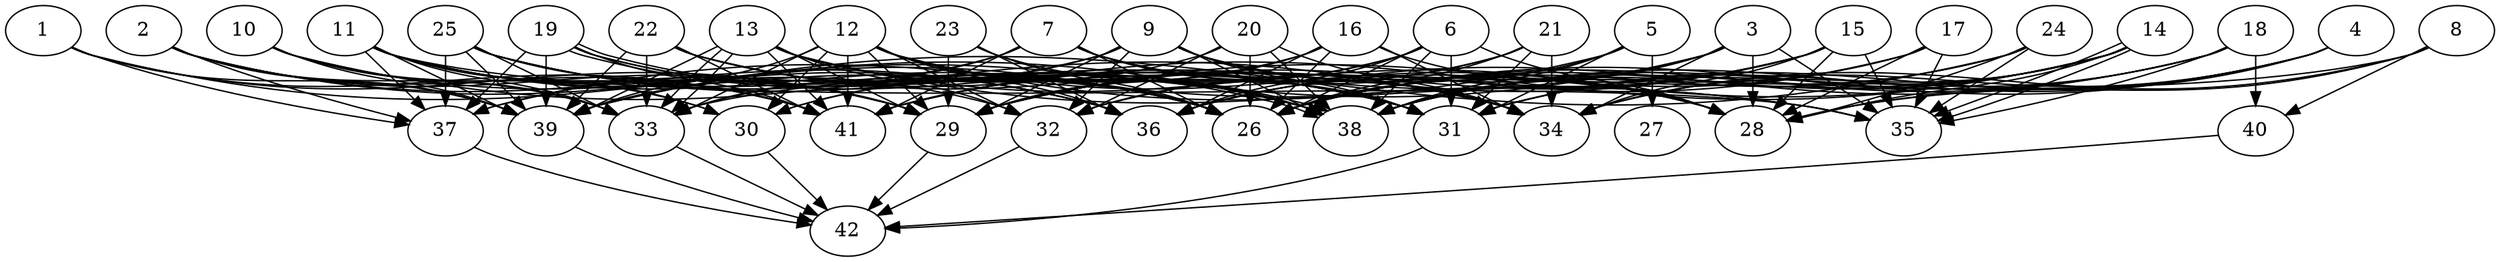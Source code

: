 // DAG (tier=3-complex, mode=data, n=42, ccr=0.513, fat=0.850, density=0.736, regular=0.246, jump=0.248, mindata=4194304, maxdata=33554432)
// DAG automatically generated by daggen at Sun Aug 24 16:33:35 2025
// /home/ermia/Project/Environments/daggen/bin/daggen --dot --ccr 0.513 --fat 0.850 --regular 0.246 --density 0.736 --jump 0.248 --mindata 4194304 --maxdata 33554432 -n 42 
digraph G {
  1 [size="11258383513599946752", alpha="0.05", expect_size="5629191756799973376"]
  1 -> 29 [size ="3737170573524992"]
  1 -> 37 [size ="3737170573524992"]
  1 -> 38 [size ="3737170573524992"]
  1 -> 39 [size ="3737170573524992"]
  1 -> 41 [size ="3737170573524992"]
  2 [size="148315203139720832", alpha="0.20", expect_size="74157601569860416"]
  2 -> 26 [size ="2657547932663808"]
  2 -> 29 [size ="2657547932663808"]
  2 -> 33 [size ="2657547932663808"]
  2 -> 36 [size ="2657547932663808"]
  2 -> 37 [size ="2657547932663808"]
  2 -> 39 [size ="2657547932663808"]
  2 -> 41 [size ="2657547932663808"]
  3 [size="24077300287361622016", alpha="0.20", expect_size="12038650143680811008"]
  3 -> 28 [size ="8394032820518912"]
  3 -> 34 [size ="8394032820518912"]
  3 -> 35 [size ="8394032820518912"]
  3 -> 36 [size ="8394032820518912"]
  3 -> 38 [size ="8394032820518912"]
  3 -> 39 [size ="8394032820518912"]
  3 -> 41 [size ="8394032820518912"]
  4 [size="936345439790678912", alpha="0.19", expect_size="468172719895339456"]
  4 -> 26 [size ="330938647052288"]
  4 -> 28 [size ="330938647052288"]
  4 -> 31 [size ="330938647052288"]
  4 -> 34 [size ="330938647052288"]
  4 -> 38 [size ="330938647052288"]
  5 [size="108565640673249376", alpha="0.02", expect_size="54282820336624688"]
  5 -> 26 [size ="3122406403080192"]
  5 -> 27 [size ="3122406403080192"]
  5 -> 31 [size ="3122406403080192"]
  5 -> 37 [size ="3122406403080192"]
  5 -> 38 [size ="3122406403080192"]
  6 [size="13300786431797208547328", alpha="0.12", expect_size="6650393215898604273664"]
  6 -> 26 [size ="4490984268234752"]
  6 -> 28 [size ="4490984268234752"]
  6 -> 29 [size ="4490984268234752"]
  6 -> 31 [size ="4490984268234752"]
  6 -> 36 [size ="4490984268234752"]
  6 -> 38 [size ="4490984268234752"]
  6 -> 41 [size ="4490984268234752"]
  7 [size="16090643259149940736", alpha="0.17", expect_size="8045321629574970368"]
  7 -> 26 [size ="7809644261015552"]
  7 -> 28 [size ="7809644261015552"]
  7 -> 31 [size ="7809644261015552"]
  7 -> 33 [size ="7809644261015552"]
  7 -> 34 [size ="7809644261015552"]
  7 -> 39 [size ="7809644261015552"]
  7 -> 41 [size ="7809644261015552"]
  8 [size="844590365175850205184", alpha="0.15", expect_size="422295182587925102592"]
  8 -> 28 [size ="714804704575488"]
  8 -> 33 [size ="714804704575488"]
  8 -> 34 [size ="714804704575488"]
  8 -> 40 [size ="714804704575488"]
  9 [size="87035530178398336", alpha="0.07", expect_size="43517765089199168"]
  9 -> 28 [size ="7199078429491200"]
  9 -> 29 [size ="7199078429491200"]
  9 -> 31 [size ="7199078429491200"]
  9 -> 32 [size ="7199078429491200"]
  9 -> 33 [size ="7199078429491200"]
  9 -> 34 [size ="7199078429491200"]
  9 -> 37 [size ="7199078429491200"]
  9 -> 38 [size ="7199078429491200"]
  10 [size="19901675578965708800", alpha="0.18", expect_size="9950837789482854400"]
  10 -> 30 [size ="7889705806856192"]
  10 -> 33 [size ="7889705806856192"]
  10 -> 34 [size ="7889705806856192"]
  10 -> 36 [size ="7889705806856192"]
  10 -> 39 [size ="7889705806856192"]
  11 [size="6889939861126594560", alpha="0.14", expect_size="3444969930563297280"]
  11 -> 26 [size ="4281911677550592"]
  11 -> 29 [size ="4281911677550592"]
  11 -> 30 [size ="4281911677550592"]
  11 -> 32 [size ="4281911677550592"]
  11 -> 33 [size ="4281911677550592"]
  11 -> 35 [size ="4281911677550592"]
  11 -> 36 [size ="4281911677550592"]
  11 -> 37 [size ="4281911677550592"]
  11 -> 39 [size ="4281911677550592"]
  11 -> 41 [size ="4281911677550592"]
  12 [size="4476852780140593152000", alpha="0.19", expect_size="2238426390070296576000"]
  12 -> 26 [size ="2173060723507200"]
  12 -> 28 [size ="2173060723507200"]
  12 -> 29 [size ="2173060723507200"]
  12 -> 30 [size ="2173060723507200"]
  12 -> 32 [size ="2173060723507200"]
  12 -> 33 [size ="2173060723507200"]
  12 -> 35 [size ="2173060723507200"]
  12 -> 36 [size ="2173060723507200"]
  12 -> 38 [size ="2173060723507200"]
  12 -> 39 [size ="2173060723507200"]
  12 -> 41 [size ="2173060723507200"]
  13 [size="10606326084746299392", alpha="0.07", expect_size="5303163042373149696"]
  13 -> 26 [size ="4818961896046592"]
  13 -> 28 [size ="4818961896046592"]
  13 -> 29 [size ="4818961896046592"]
  13 -> 32 [size ="4818961896046592"]
  13 -> 33 [size ="4818961896046592"]
  13 -> 33 [size ="4818961896046592"]
  13 -> 35 [size ="4818961896046592"]
  13 -> 38 [size ="4818961896046592"]
  13 -> 39 [size ="4818961896046592"]
  13 -> 41 [size ="4818961896046592"]
  14 [size="25502737978225590272000", alpha="0.16", expect_size="12751368989112795136000"]
  14 -> 26 [size ="6931297284915200"]
  14 -> 28 [size ="6931297284915200"]
  14 -> 29 [size ="6931297284915200"]
  14 -> 31 [size ="6931297284915200"]
  14 -> 34 [size ="6931297284915200"]
  14 -> 35 [size ="6931297284915200"]
  14 -> 35 [size ="6931297284915200"]
  14 -> 38 [size ="6931297284915200"]
  14 -> 41 [size ="6931297284915200"]
  15 [size="7821630324630093824000", alpha="0.14", expect_size="3910815162315046912000"]
  15 -> 26 [size ="3152256224460800"]
  15 -> 28 [size ="3152256224460800"]
  15 -> 29 [size ="3152256224460800"]
  15 -> 32 [size ="3152256224460800"]
  15 -> 34 [size ="3152256224460800"]
  15 -> 35 [size ="3152256224460800"]
  15 -> 41 [size ="3152256224460800"]
  16 [size="103614922549772192", alpha="0.07", expect_size="51807461274886096"]
  16 -> 26 [size ="2566076026060800"]
  16 -> 28 [size ="2566076026060800"]
  16 -> 29 [size ="2566076026060800"]
  16 -> 30 [size ="2566076026060800"]
  16 -> 34 [size ="2566076026060800"]
  16 -> 36 [size ="2566076026060800"]
  17 [size="7992387243006729216", alpha="0.12", expect_size="3996193621503364608"]
  17 -> 28 [size ="4348119940595712"]
  17 -> 29 [size ="4348119940595712"]
  17 -> 35 [size ="4348119940595712"]
  17 -> 36 [size ="4348119940595712"]
  17 -> 38 [size ="4348119940595712"]
  18 [size="630610873822443776", alpha="0.19", expect_size="315305436911221888"]
  18 -> 26 [size ="1287129296535552"]
  18 -> 31 [size ="1287129296535552"]
  18 -> 35 [size ="1287129296535552"]
  18 -> 36 [size ="1287129296535552"]
  18 -> 38 [size ="1287129296535552"]
  18 -> 40 [size ="1287129296535552"]
  19 [size="73219877408128912", alpha="0.18", expect_size="36609938704064456"]
  19 -> 26 [size ="2735149670203392"]
  19 -> 31 [size ="2735149670203392"]
  19 -> 37 [size ="2735149670203392"]
  19 -> 38 [size ="2735149670203392"]
  19 -> 38 [size ="2735149670203392"]
  19 -> 39 [size ="2735149670203392"]
  19 -> 41 [size ="2735149670203392"]
  20 [size="87237215803821024", alpha="0.05", expect_size="43618607901910512"]
  20 -> 26 [size ="3312630965993472"]
  20 -> 30 [size ="3312630965993472"]
  20 -> 32 [size ="3312630965993472"]
  20 -> 34 [size ="3312630965993472"]
  20 -> 38 [size ="3312630965993472"]
  21 [size="36314463211828287635456", alpha="0.17", expect_size="18157231605914143817728"]
  21 -> 26 [size ="8772897858387968"]
  21 -> 29 [size ="8772897858387968"]
  21 -> 31 [size ="8772897858387968"]
  21 -> 32 [size ="8772897858387968"]
  21 -> 34 [size ="8772897858387968"]
  22 [size="250880610270111968", alpha="0.07", expect_size="125440305135055984"]
  22 -> 26 [size ="6452305511579648"]
  22 -> 31 [size ="6452305511579648"]
  22 -> 33 [size ="6452305511579648"]
  22 -> 34 [size ="6452305511579648"]
  22 -> 39 [size ="6452305511579648"]
  22 -> 41 [size ="6452305511579648"]
  23 [size="366245333357058588672", alpha="0.11", expect_size="183122666678529294336"]
  23 -> 26 [size ="409516483018752"]
  23 -> 29 [size ="409516483018752"]
  23 -> 36 [size ="409516483018752"]
  23 -> 38 [size ="409516483018752"]
  24 [size="253699916283297600", alpha="0.10", expect_size="126849958141648800"]
  24 -> 26 [size ="6492850044796928"]
  24 -> 28 [size ="6492850044796928"]
  24 -> 35 [size ="6492850044796928"]
  24 -> 38 [size ="6492850044796928"]
  24 -> 39 [size ="6492850044796928"]
  25 [size="14913086350561792", alpha="0.07", expect_size="7456543175280896"]
  25 -> 26 [size ="350503691091968"]
  25 -> 29 [size ="350503691091968"]
  25 -> 31 [size ="350503691091968"]
  25 -> 33 [size ="350503691091968"]
  25 -> 37 [size ="350503691091968"]
  25 -> 38 [size ="350503691091968"]
  25 -> 39 [size ="350503691091968"]
  26 [size="8093275395006195712", alpha="0.03", expect_size="4046637697503097856"]
  27 [size="426544748443962688", alpha="0.08", expect_size="213272374221981344"]
  28 [size="75606536675293872", alpha="0.05", expect_size="37803268337646936"]
  29 [size="6588357601952915456", alpha="0.12", expect_size="3294178800976457728"]
  29 -> 42 [size ="6041231339552768"]
  30 [size="306436381318616640", alpha="0.18", expect_size="153218190659308320"]
  30 -> 42 [size ="6164770243739648"]
  31 [size="4695987784675063808", alpha="0.16", expect_size="2347993892337531904"]
  31 -> 42 [size ="8913983197151232"]
  32 [size="112671796034778416", alpha="0.14", expect_size="56335898017389208"]
  32 -> 42 [size ="3807614546739200"]
  33 [size="4077163066971180", alpha="0.13", expect_size="2038581533485590"]
  33 -> 42 [size ="145658858176512"]
  34 [size="26994816331768922112000", alpha="0.15", expect_size="13497408165884461056000"]
  35 [size="3977536747912050176", alpha="0.12", expect_size="1988768373956025088"]
  36 [size="14746420004846923776", alpha="0.11", expect_size="7373210002423461888"]
  37 [size="167951014326674915328", alpha="0.17", expect_size="83975507163337457664"]
  37 -> 42 [size ="243525853642752"]
  38 [size="4472819662518639104", alpha="0.15", expect_size="2236409831259319552"]
  39 [size="759937083377392000", alpha="0.16", expect_size="379968541688696000"]
  39 -> 42 [size ="798260146995200"]
  40 [size="219730329931754880", alpha="0.12", expect_size="109865164965877440"]
  40 -> 42 [size ="3890269179084800"]
  41 [size="1236608809405809426432", alpha="0.02", expect_size="618304404702904713216"]
  42 [size="4637181483306931200", alpha="0.04", expect_size="2318590741653465600"]
}